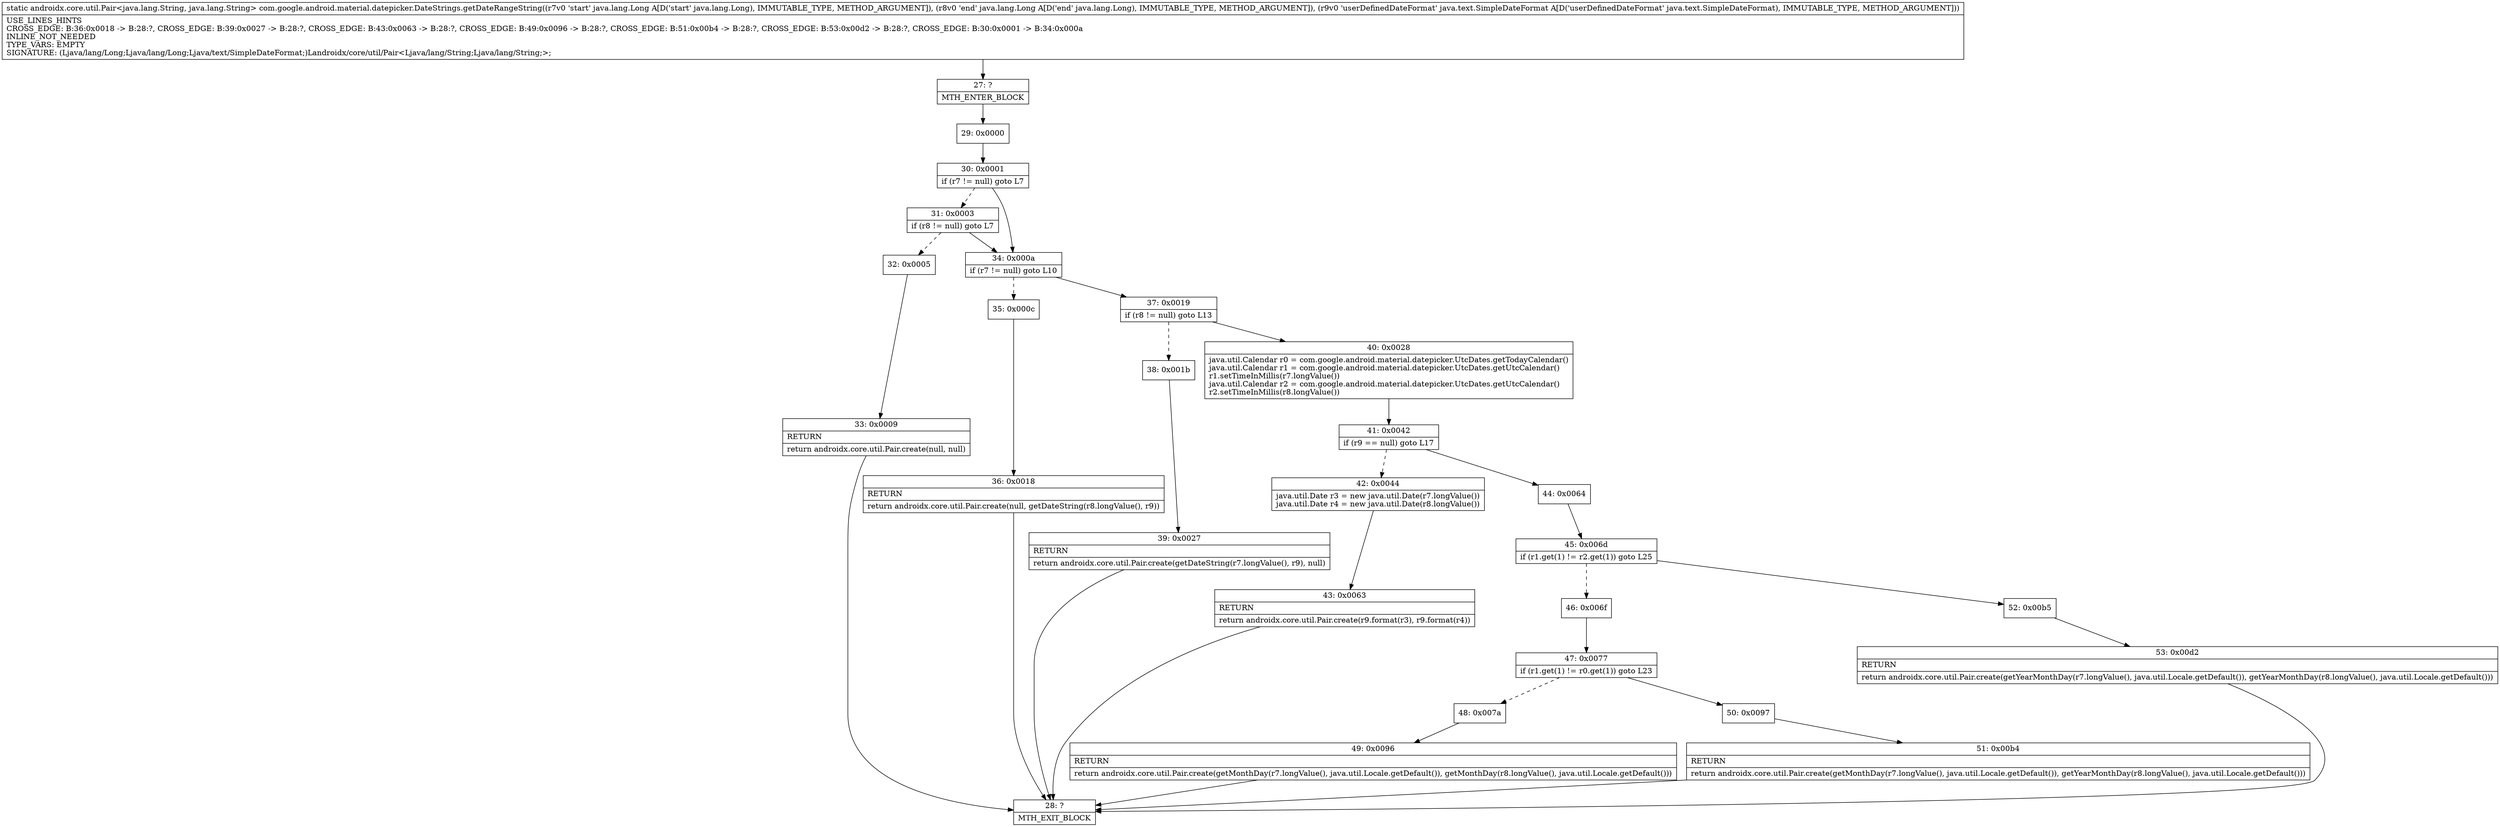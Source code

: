 digraph "CFG forcom.google.android.material.datepicker.DateStrings.getDateRangeString(Ljava\/lang\/Long;Ljava\/lang\/Long;Ljava\/text\/SimpleDateFormat;)Landroidx\/core\/util\/Pair;" {
Node_27 [shape=record,label="{27\:\ ?|MTH_ENTER_BLOCK\l}"];
Node_29 [shape=record,label="{29\:\ 0x0000}"];
Node_30 [shape=record,label="{30\:\ 0x0001|if (r7 != null) goto L7\l}"];
Node_31 [shape=record,label="{31\:\ 0x0003|if (r8 != null) goto L7\l}"];
Node_32 [shape=record,label="{32\:\ 0x0005}"];
Node_33 [shape=record,label="{33\:\ 0x0009|RETURN\l|return androidx.core.util.Pair.create(null, null)\l}"];
Node_28 [shape=record,label="{28\:\ ?|MTH_EXIT_BLOCK\l}"];
Node_34 [shape=record,label="{34\:\ 0x000a|if (r7 != null) goto L10\l}"];
Node_35 [shape=record,label="{35\:\ 0x000c}"];
Node_36 [shape=record,label="{36\:\ 0x0018|RETURN\l|return androidx.core.util.Pair.create(null, getDateString(r8.longValue(), r9))\l}"];
Node_37 [shape=record,label="{37\:\ 0x0019|if (r8 != null) goto L13\l}"];
Node_38 [shape=record,label="{38\:\ 0x001b}"];
Node_39 [shape=record,label="{39\:\ 0x0027|RETURN\l|return androidx.core.util.Pair.create(getDateString(r7.longValue(), r9), null)\l}"];
Node_40 [shape=record,label="{40\:\ 0x0028|java.util.Calendar r0 = com.google.android.material.datepicker.UtcDates.getTodayCalendar()\ljava.util.Calendar r1 = com.google.android.material.datepicker.UtcDates.getUtcCalendar()\lr1.setTimeInMillis(r7.longValue())\ljava.util.Calendar r2 = com.google.android.material.datepicker.UtcDates.getUtcCalendar()\lr2.setTimeInMillis(r8.longValue())\l}"];
Node_41 [shape=record,label="{41\:\ 0x0042|if (r9 == null) goto L17\l}"];
Node_42 [shape=record,label="{42\:\ 0x0044|java.util.Date r3 = new java.util.Date(r7.longValue())\ljava.util.Date r4 = new java.util.Date(r8.longValue())\l}"];
Node_43 [shape=record,label="{43\:\ 0x0063|RETURN\l|return androidx.core.util.Pair.create(r9.format(r3), r9.format(r4))\l}"];
Node_44 [shape=record,label="{44\:\ 0x0064}"];
Node_45 [shape=record,label="{45\:\ 0x006d|if (r1.get(1) != r2.get(1)) goto L25\l}"];
Node_46 [shape=record,label="{46\:\ 0x006f}"];
Node_47 [shape=record,label="{47\:\ 0x0077|if (r1.get(1) != r0.get(1)) goto L23\l}"];
Node_48 [shape=record,label="{48\:\ 0x007a}"];
Node_49 [shape=record,label="{49\:\ 0x0096|RETURN\l|return androidx.core.util.Pair.create(getMonthDay(r7.longValue(), java.util.Locale.getDefault()), getMonthDay(r8.longValue(), java.util.Locale.getDefault()))\l}"];
Node_50 [shape=record,label="{50\:\ 0x0097}"];
Node_51 [shape=record,label="{51\:\ 0x00b4|RETURN\l|return androidx.core.util.Pair.create(getMonthDay(r7.longValue(), java.util.Locale.getDefault()), getYearMonthDay(r8.longValue(), java.util.Locale.getDefault()))\l}"];
Node_52 [shape=record,label="{52\:\ 0x00b5}"];
Node_53 [shape=record,label="{53\:\ 0x00d2|RETURN\l|return androidx.core.util.Pair.create(getYearMonthDay(r7.longValue(), java.util.Locale.getDefault()), getYearMonthDay(r8.longValue(), java.util.Locale.getDefault()))\l}"];
MethodNode[shape=record,label="{static androidx.core.util.Pair\<java.lang.String, java.lang.String\> com.google.android.material.datepicker.DateStrings.getDateRangeString((r7v0 'start' java.lang.Long A[D('start' java.lang.Long), IMMUTABLE_TYPE, METHOD_ARGUMENT]), (r8v0 'end' java.lang.Long A[D('end' java.lang.Long), IMMUTABLE_TYPE, METHOD_ARGUMENT]), (r9v0 'userDefinedDateFormat' java.text.SimpleDateFormat A[D('userDefinedDateFormat' java.text.SimpleDateFormat), IMMUTABLE_TYPE, METHOD_ARGUMENT]))  | USE_LINES_HINTS\lCROSS_EDGE: B:36:0x0018 \-\> B:28:?, CROSS_EDGE: B:39:0x0027 \-\> B:28:?, CROSS_EDGE: B:43:0x0063 \-\> B:28:?, CROSS_EDGE: B:49:0x0096 \-\> B:28:?, CROSS_EDGE: B:51:0x00b4 \-\> B:28:?, CROSS_EDGE: B:53:0x00d2 \-\> B:28:?, CROSS_EDGE: B:30:0x0001 \-\> B:34:0x000a\lINLINE_NOT_NEEDED\lTYPE_VARS: EMPTY\lSIGNATURE: (Ljava\/lang\/Long;Ljava\/lang\/Long;Ljava\/text\/SimpleDateFormat;)Landroidx\/core\/util\/Pair\<Ljava\/lang\/String;Ljava\/lang\/String;\>;\l}"];
MethodNode -> Node_27;Node_27 -> Node_29;
Node_29 -> Node_30;
Node_30 -> Node_31[style=dashed];
Node_30 -> Node_34;
Node_31 -> Node_32[style=dashed];
Node_31 -> Node_34;
Node_32 -> Node_33;
Node_33 -> Node_28;
Node_34 -> Node_35[style=dashed];
Node_34 -> Node_37;
Node_35 -> Node_36;
Node_36 -> Node_28;
Node_37 -> Node_38[style=dashed];
Node_37 -> Node_40;
Node_38 -> Node_39;
Node_39 -> Node_28;
Node_40 -> Node_41;
Node_41 -> Node_42[style=dashed];
Node_41 -> Node_44;
Node_42 -> Node_43;
Node_43 -> Node_28;
Node_44 -> Node_45;
Node_45 -> Node_46[style=dashed];
Node_45 -> Node_52;
Node_46 -> Node_47;
Node_47 -> Node_48[style=dashed];
Node_47 -> Node_50;
Node_48 -> Node_49;
Node_49 -> Node_28;
Node_50 -> Node_51;
Node_51 -> Node_28;
Node_52 -> Node_53;
Node_53 -> Node_28;
}

